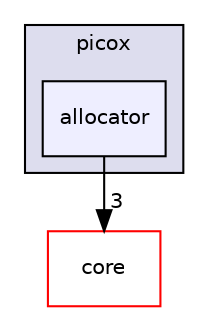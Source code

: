 digraph "allocator" {
  compound=true
  node [ fontsize="10", fontname="Helvetica"];
  edge [ labelfontsize="10", labelfontname="Helvetica"];
  subgraph clusterdir_295ce2a6370ae0a688a0222b881c77ca {
    graph [ bgcolor="#ddddee", pencolor="black", label="picox" fontname="Helvetica", fontsize="10", URL="dir_295ce2a6370ae0a688a0222b881c77ca.html"]
  dir_1650413cd754fade3fb0b4bd9f31c0b4 [shape=box, label="allocator", style="filled", fillcolor="#eeeeff", pencolor="black", URL="dir_1650413cd754fade3fb0b4bd9f31c0b4.html"];
  }
  dir_334975c5f7f258e1ec06bfc6b10c4fd2 [shape=box label="core" fillcolor="white" style="filled" color="red" URL="dir_334975c5f7f258e1ec06bfc6b10c4fd2.html"];
  dir_1650413cd754fade3fb0b4bd9f31c0b4->dir_334975c5f7f258e1ec06bfc6b10c4fd2 [headlabel="3", labeldistance=1.5 headhref="dir_000013_000001.html"];
}
